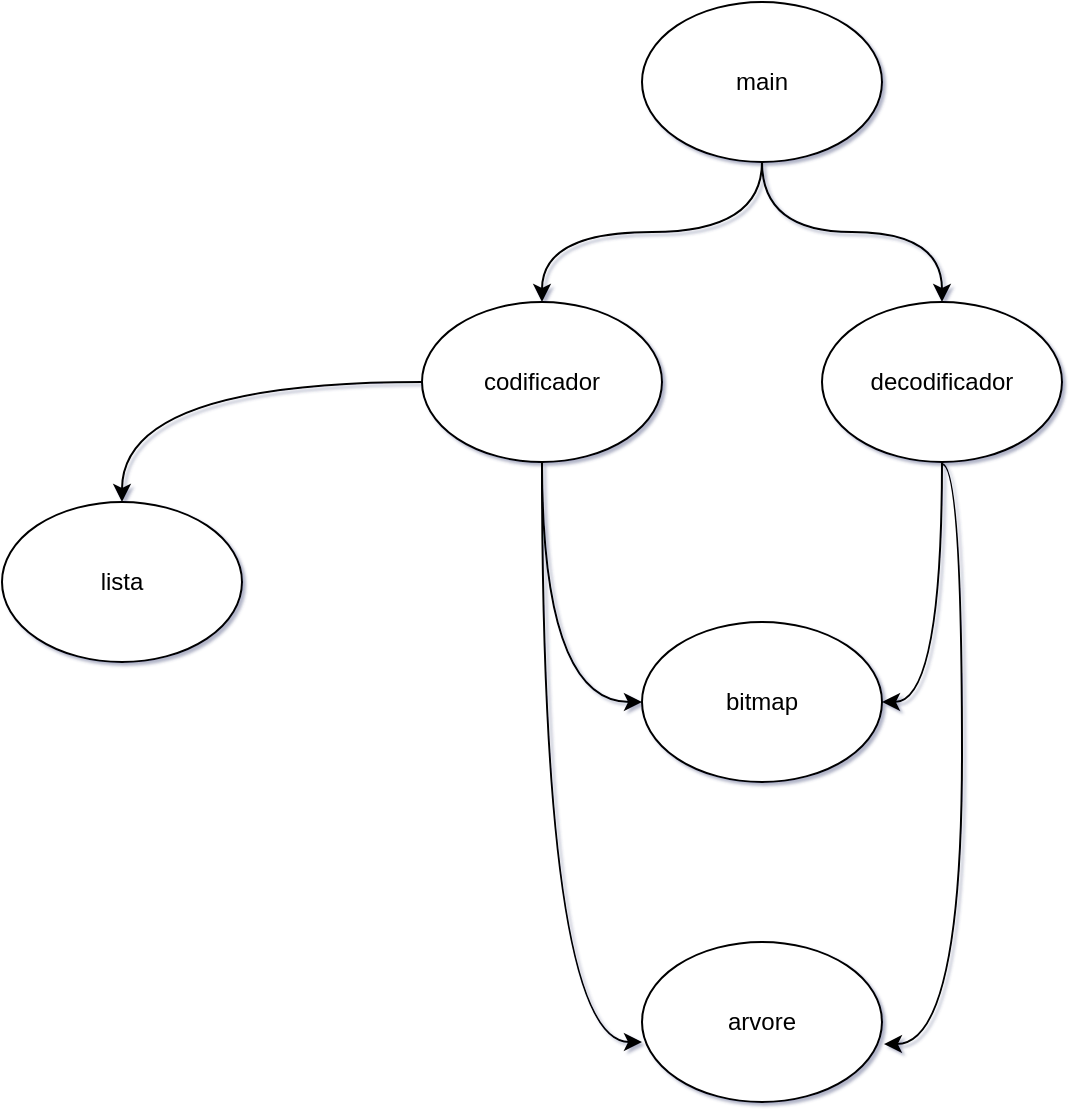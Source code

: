 <mxfile version="14.9.2" type="github">
  <diagram id="jbfDIuy_9JBT4dEep4jn" name="Page-1">
    <mxGraphModel dx="1364" dy="793" grid="1" gridSize="10" guides="1" tooltips="1" connect="1" arrows="1" fold="1" page="1" pageScale="1" pageWidth="827" pageHeight="1169" math="0" shadow="1">
      <root>
        <mxCell id="0" />
        <mxCell id="1" parent="0" />
        <mxCell id="rBHBn_KKbUGXb9on9jDv-4" value="" style="edgeStyle=orthogonalEdgeStyle;orthogonalLoop=1;jettySize=auto;html=1;curved=1;" edge="1" parent="1" source="rBHBn_KKbUGXb9on9jDv-2" target="rBHBn_KKbUGXb9on9jDv-3">
          <mxGeometry relative="1" as="geometry" />
        </mxCell>
        <mxCell id="rBHBn_KKbUGXb9on9jDv-8" value="" style="edgeStyle=orthogonalEdgeStyle;orthogonalLoop=1;jettySize=auto;html=1;curved=1;" edge="1" parent="1" source="rBHBn_KKbUGXb9on9jDv-2" target="rBHBn_KKbUGXb9on9jDv-7">
          <mxGeometry relative="1" as="geometry" />
        </mxCell>
        <mxCell id="rBHBn_KKbUGXb9on9jDv-2" value="main" style="ellipse;whiteSpace=wrap;html=1;rounded=1;" vertex="1" parent="1">
          <mxGeometry x="430" y="120" width="120" height="80" as="geometry" />
        </mxCell>
        <mxCell id="rBHBn_KKbUGXb9on9jDv-6" value="" style="edgeStyle=orthogonalEdgeStyle;orthogonalLoop=1;jettySize=auto;html=1;curved=1;entryX=0;entryY=0.5;entryDx=0;entryDy=0;" edge="1" parent="1" source="rBHBn_KKbUGXb9on9jDv-3" target="rBHBn_KKbUGXb9on9jDv-5">
          <mxGeometry relative="1" as="geometry" />
        </mxCell>
        <mxCell id="rBHBn_KKbUGXb9on9jDv-18" style="edgeStyle=orthogonalEdgeStyle;curved=1;rounded=1;orthogonalLoop=1;jettySize=auto;html=1;entryX=0;entryY=0.625;entryDx=0;entryDy=0;entryPerimeter=0;" edge="1" parent="1" source="rBHBn_KKbUGXb9on9jDv-3" target="rBHBn_KKbUGXb9on9jDv-16">
          <mxGeometry relative="1" as="geometry" />
        </mxCell>
        <mxCell id="rBHBn_KKbUGXb9on9jDv-21" value="" style="edgeStyle=orthogonalEdgeStyle;curved=1;rounded=1;orthogonalLoop=1;jettySize=auto;html=1;" edge="1" parent="1" source="rBHBn_KKbUGXb9on9jDv-3" target="rBHBn_KKbUGXb9on9jDv-20">
          <mxGeometry relative="1" as="geometry" />
        </mxCell>
        <mxCell id="rBHBn_KKbUGXb9on9jDv-3" value="codificador" style="ellipse;whiteSpace=wrap;html=1;rounded=1;" vertex="1" parent="1">
          <mxGeometry x="320" y="270" width="120" height="80" as="geometry" />
        </mxCell>
        <mxCell id="rBHBn_KKbUGXb9on9jDv-5" value="bitmap" style="ellipse;whiteSpace=wrap;html=1;rounded=1;" vertex="1" parent="1">
          <mxGeometry x="430" y="430" width="120" height="80" as="geometry" />
        </mxCell>
        <mxCell id="rBHBn_KKbUGXb9on9jDv-10" value="" style="edgeStyle=orthogonalEdgeStyle;orthogonalLoop=1;jettySize=auto;html=1;curved=1;entryX=1;entryY=0.5;entryDx=0;entryDy=0;" edge="1" parent="1" source="rBHBn_KKbUGXb9on9jDv-7" target="rBHBn_KKbUGXb9on9jDv-5">
          <mxGeometry relative="1" as="geometry">
            <mxPoint x="580" y="430" as="targetPoint" />
          </mxGeometry>
        </mxCell>
        <mxCell id="rBHBn_KKbUGXb9on9jDv-19" style="edgeStyle=orthogonalEdgeStyle;curved=1;rounded=1;orthogonalLoop=1;jettySize=auto;html=1;entryX=1.008;entryY=0.638;entryDx=0;entryDy=0;entryPerimeter=0;" edge="1" parent="1" target="rBHBn_KKbUGXb9on9jDv-16">
          <mxGeometry relative="1" as="geometry">
            <mxPoint x="580" y="351" as="sourcePoint" />
            <Array as="points">
              <mxPoint x="590" y="351" />
              <mxPoint x="590" y="641" />
            </Array>
          </mxGeometry>
        </mxCell>
        <mxCell id="rBHBn_KKbUGXb9on9jDv-7" value="decodificador" style="ellipse;whiteSpace=wrap;html=1;rounded=1;" vertex="1" parent="1">
          <mxGeometry x="520" y="270" width="120" height="80" as="geometry" />
        </mxCell>
        <mxCell id="rBHBn_KKbUGXb9on9jDv-16" value="&lt;div&gt;arvore&lt;/div&gt;" style="ellipse;whiteSpace=wrap;html=1;rounded=1;" vertex="1" parent="1">
          <mxGeometry x="430" y="590" width="120" height="80" as="geometry" />
        </mxCell>
        <mxCell id="rBHBn_KKbUGXb9on9jDv-20" value="lista" style="ellipse;whiteSpace=wrap;html=1;rounded=1;" vertex="1" parent="1">
          <mxGeometry x="110" y="370" width="120" height="80" as="geometry" />
        </mxCell>
      </root>
    </mxGraphModel>
  </diagram>
</mxfile>
